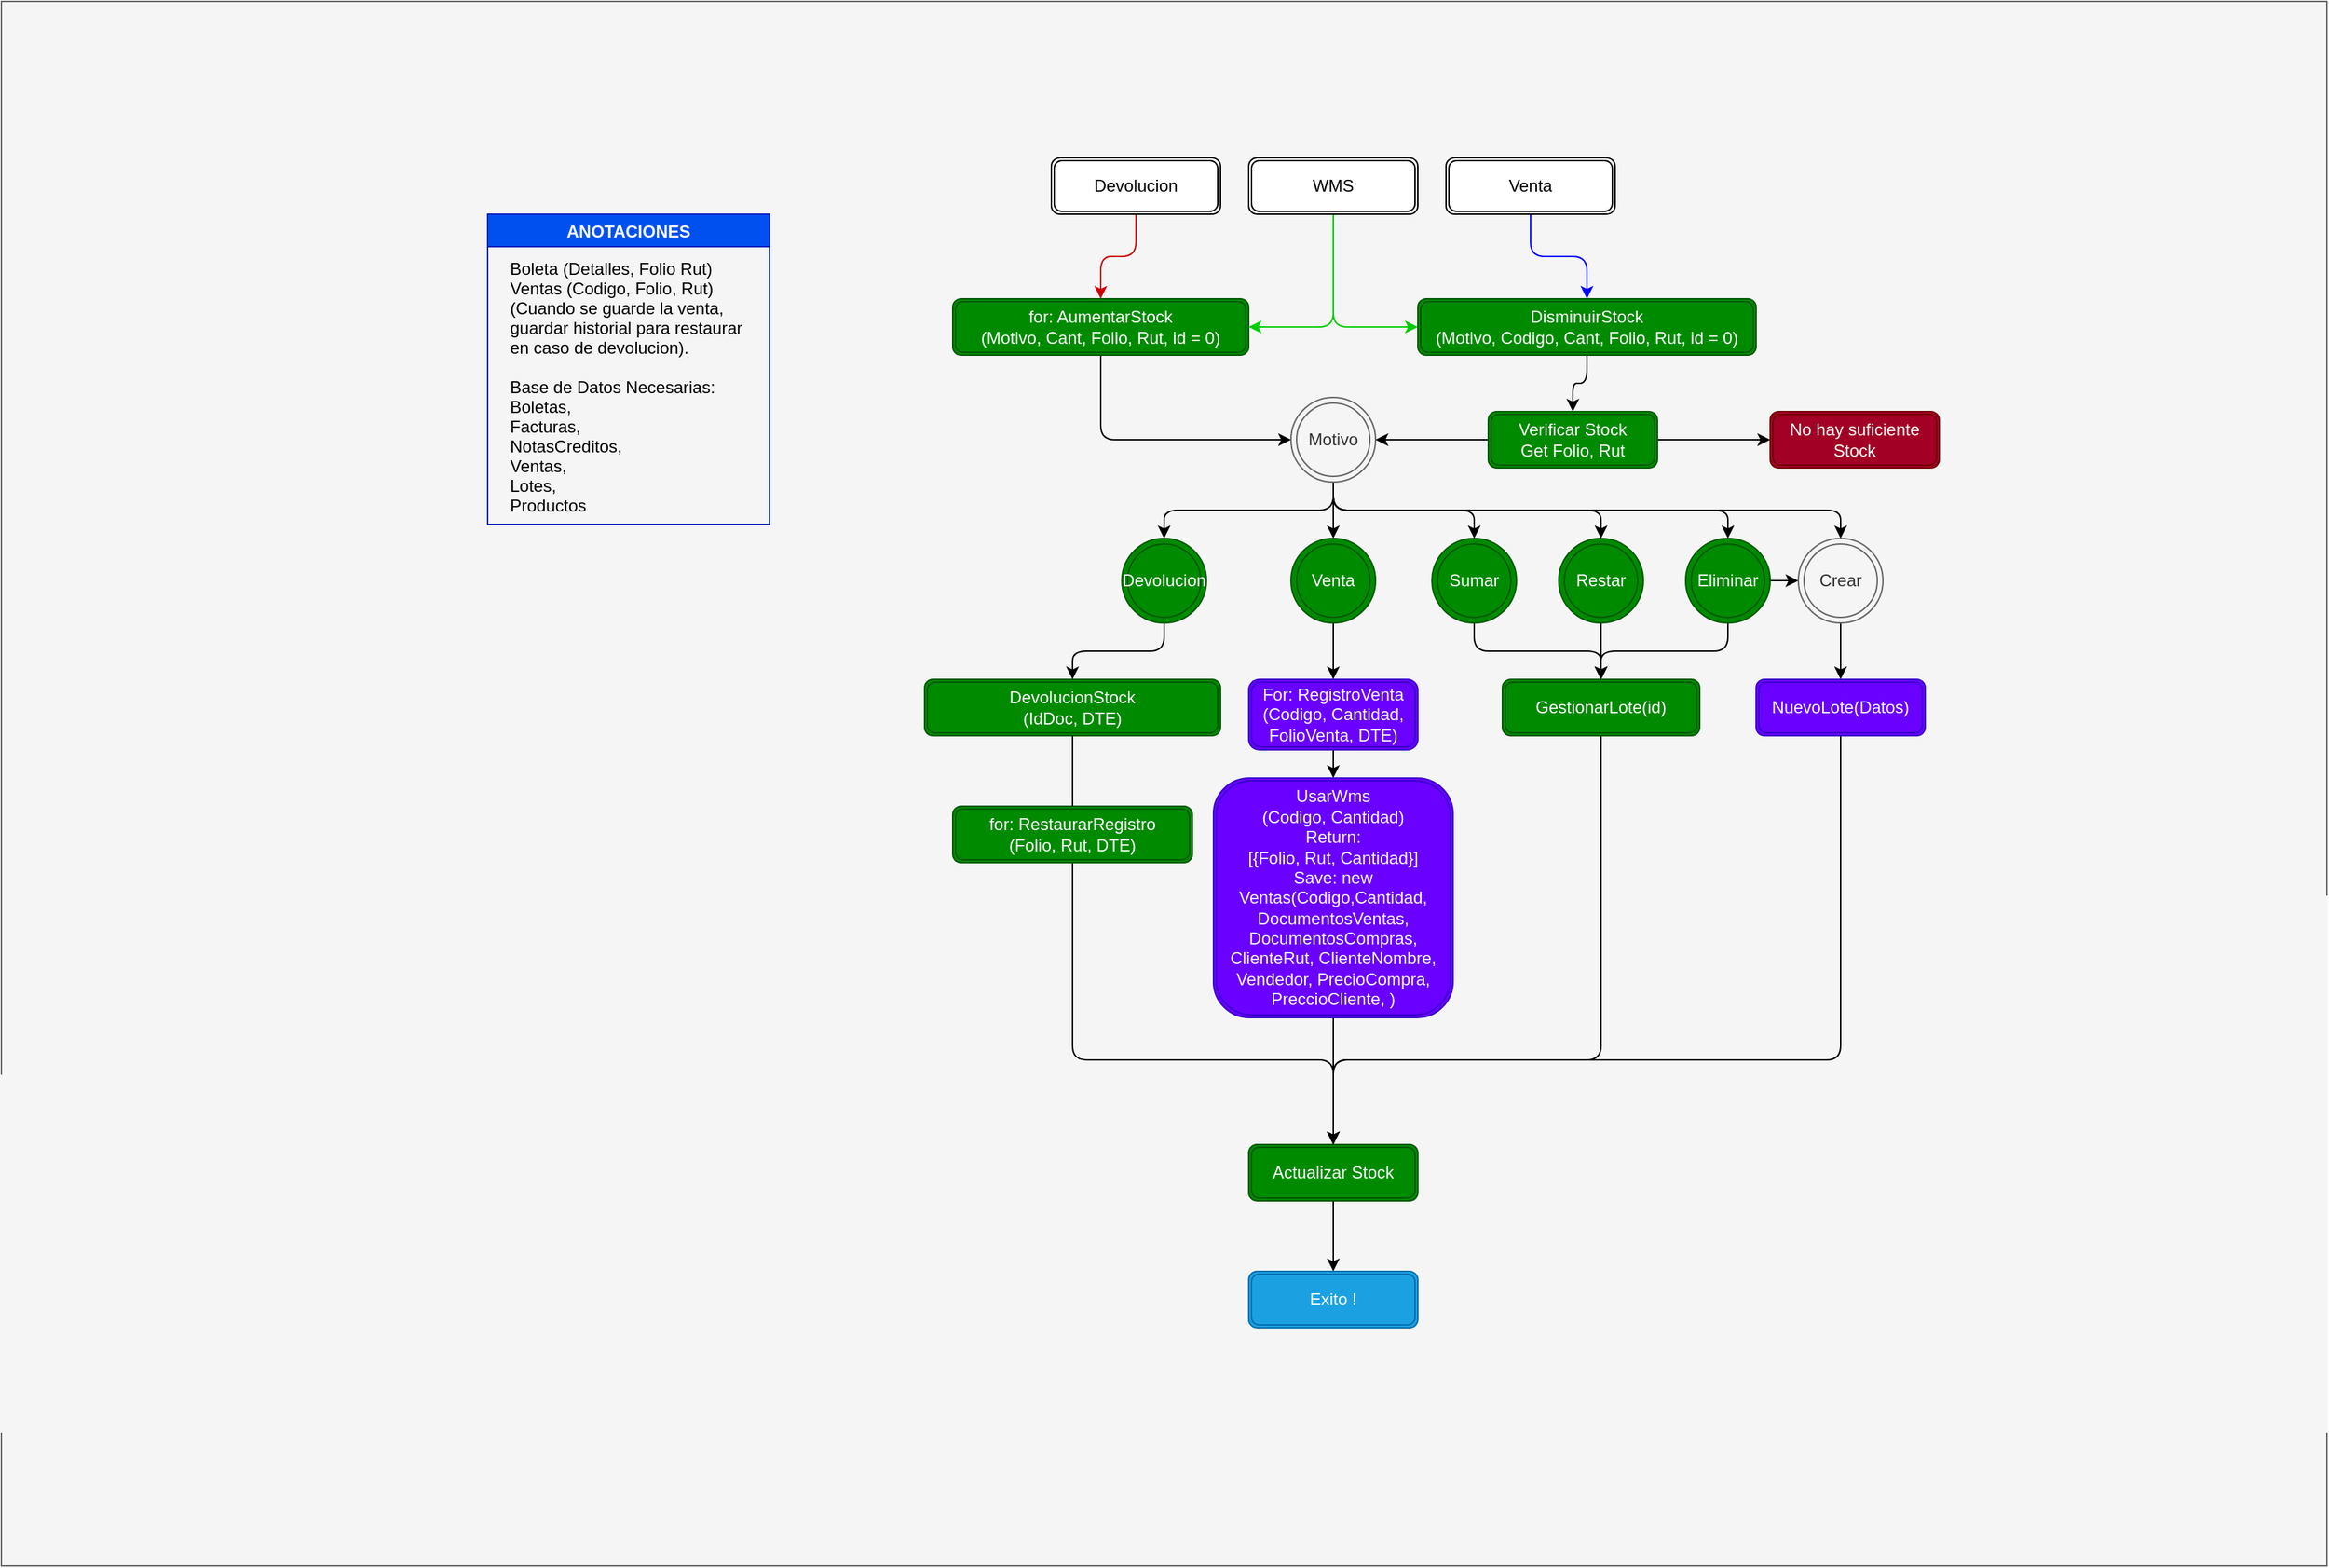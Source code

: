 <mxfile>
    <diagram id="DNePA6N4HfHIqWBsE48Z" name="Página-1">
        <mxGraphModel dx="1652" dy="797" grid="1" gridSize="10" guides="1" tooltips="1" connect="1" arrows="1" fold="1" page="1" pageScale="1" pageWidth="827" pageHeight="1169" math="0" shadow="0">
            <root>
                <mxCell id="0"/>
                <mxCell id="1" parent="0"/>
                <mxCell id="2" value="" style="rounded=0;whiteSpace=wrap;html=1;fillColor=#f5f5f5;fontColor=#333333;strokeColor=#666666;" parent="1" vertex="1">
                    <mxGeometry x="-75" y="179" width="1650" height="1110" as="geometry"/>
                </mxCell>
                <mxCell id="29" style="edgeStyle=orthogonalEdgeStyle;html=1;exitX=0.5;exitY=1;exitDx=0;exitDy=0;entryX=0.5;entryY=0;entryDx=0;entryDy=0;strokeColor=#0000FF;" parent="1" source="18" target="27" edge="1">
                    <mxGeometry relative="1" as="geometry"/>
                </mxCell>
                <mxCell id="18" value="Venta" style="shape=ext;double=1;rounded=1;whiteSpace=wrap;html=1;" parent="1" vertex="1">
                    <mxGeometry x="950" y="290" width="120" height="40" as="geometry"/>
                </mxCell>
                <mxCell id="36" style="edgeStyle=orthogonalEdgeStyle;html=1;exitX=0.5;exitY=1;exitDx=0;exitDy=0;entryX=0;entryY=0.5;entryDx=0;entryDy=0;strokeColor=#000000;" parent="1" source="19" target="33" edge="1">
                    <mxGeometry relative="1" as="geometry"/>
                </mxCell>
                <mxCell id="19" value="for: AumentarStock&lt;br&gt;(Motivo, Cant, Folio, Rut, id = 0)" style="shape=ext;double=1;rounded=1;whiteSpace=wrap;html=1;fillColor=#008a00;strokeColor=#005700;fontColor=#ffffff;" parent="1" vertex="1">
                    <mxGeometry x="600" y="390" width="210" height="40" as="geometry"/>
                </mxCell>
                <mxCell id="31" style="edgeStyle=orthogonalEdgeStyle;html=1;exitX=0.5;exitY=1;exitDx=0;exitDy=0;entryX=0;entryY=0.5;entryDx=0;entryDy=0;strokeColor=#00CC00;" parent="1" source="22" target="27" edge="1">
                    <mxGeometry relative="1" as="geometry"/>
                </mxCell>
                <mxCell id="32" style="edgeStyle=orthogonalEdgeStyle;html=1;exitX=0.5;exitY=1;exitDx=0;exitDy=0;entryX=1;entryY=0.5;entryDx=0;entryDy=0;strokeColor=#00CC00;" parent="1" source="22" target="19" edge="1">
                    <mxGeometry relative="1" as="geometry"/>
                </mxCell>
                <mxCell id="22" value="WMS" style="shape=ext;double=1;rounded=1;whiteSpace=wrap;html=1;" parent="1" vertex="1">
                    <mxGeometry x="810" y="290" width="120" height="40" as="geometry"/>
                </mxCell>
                <mxCell id="30" style="edgeStyle=orthogonalEdgeStyle;html=1;exitX=0.5;exitY=1;exitDx=0;exitDy=0;strokeColor=#CC0000;" parent="1" source="25" target="19" edge="1">
                    <mxGeometry relative="1" as="geometry"/>
                </mxCell>
                <mxCell id="25" value="Devolucion" style="shape=ext;double=1;rounded=1;whiteSpace=wrap;html=1;" parent="1" vertex="1">
                    <mxGeometry x="670" y="290" width="120" height="40" as="geometry"/>
                </mxCell>
                <mxCell id="70" style="edgeStyle=orthogonalEdgeStyle;html=1;exitX=0.5;exitY=1;exitDx=0;exitDy=0;fontColor=#000000;strokeColor=#000000;startArrow=none;" parent="1" source="97" target="48" edge="1">
                    <mxGeometry relative="1" as="geometry">
                        <Array as="points">
                            <mxPoint x="685" y="930"/>
                            <mxPoint x="870" y="930"/>
                        </Array>
                    </mxGeometry>
                </mxCell>
                <mxCell id="26" value="DevolucionStock&lt;br&gt;(IdDoc, DTE)" style="shape=ext;double=1;rounded=1;whiteSpace=wrap;html=1;fillColor=#008a00;fontColor=#ffffff;strokeColor=#005700;" parent="1" vertex="1">
                    <mxGeometry x="580" y="660" width="210" height="40" as="geometry"/>
                </mxCell>
                <mxCell id="35" style="edgeStyle=orthogonalEdgeStyle;html=1;exitX=0.5;exitY=1;exitDx=0;exitDy=0;strokeColor=#000000;" parent="1" source="27" target="39" edge="1">
                    <mxGeometry relative="1" as="geometry"/>
                </mxCell>
                <mxCell id="27" value="DisminuirStock&lt;br&gt;(Motivo, Codigo, Cant, Folio, Rut, id = 0)" style="shape=ext;double=1;rounded=1;whiteSpace=wrap;html=1;fillColor=#008a00;fontColor=#ffffff;strokeColor=#005700;" parent="1" vertex="1">
                    <mxGeometry x="930" y="390" width="240" height="40" as="geometry"/>
                </mxCell>
                <mxCell id="56" style="edgeStyle=orthogonalEdgeStyle;html=1;exitX=0.5;exitY=1;exitDx=0;exitDy=0;entryX=0.5;entryY=0;entryDx=0;entryDy=0;fontColor=#000000;strokeColor=#000000;" parent="1" source="33" target="53" edge="1">
                    <mxGeometry relative="1" as="geometry"/>
                </mxCell>
                <mxCell id="57" style="edgeStyle=orthogonalEdgeStyle;html=1;exitX=0.5;exitY=1;exitDx=0;exitDy=0;fontColor=#000000;strokeColor=#000000;" parent="1" source="33" target="52" edge="1">
                    <mxGeometry relative="1" as="geometry"/>
                </mxCell>
                <mxCell id="72" style="edgeStyle=orthogonalEdgeStyle;html=1;exitX=0.5;exitY=1;exitDx=0;exitDy=0;entryX=0.5;entryY=0;entryDx=0;entryDy=0;fontColor=#000000;strokeColor=#000000;" parent="1" source="33" target="60" edge="1">
                    <mxGeometry relative="1" as="geometry"/>
                </mxCell>
                <mxCell id="73" style="edgeStyle=orthogonalEdgeStyle;html=1;exitX=0.5;exitY=1;exitDx=0;exitDy=0;entryX=0.5;entryY=0;entryDx=0;entryDy=0;fontColor=#000000;strokeColor=#000000;" parent="1" source="33" target="62" edge="1">
                    <mxGeometry relative="1" as="geometry"/>
                </mxCell>
                <mxCell id="74" style="edgeStyle=orthogonalEdgeStyle;html=1;exitX=0.5;exitY=1;exitDx=0;exitDy=0;entryX=0.5;entryY=0;entryDx=0;entryDy=0;fontColor=#000000;strokeColor=#000000;" parent="1" source="33" target="64" edge="1">
                    <mxGeometry relative="1" as="geometry"/>
                </mxCell>
                <mxCell id="93" style="edgeStyle=orthogonalEdgeStyle;html=1;exitX=0.5;exitY=1;exitDx=0;exitDy=0;entryX=0.5;entryY=0;entryDx=0;entryDy=0;fontColor=#000000;strokeColor=#000000;" parent="1" source="33" target="92" edge="1">
                    <mxGeometry relative="1" as="geometry"/>
                </mxCell>
                <mxCell id="33" value="Motivo" style="ellipse;shape=doubleEllipse;whiteSpace=wrap;html=1;aspect=fixed;fillColor=#f5f5f5;strokeColor=#666666;fontColor=#333333;" parent="1" vertex="1">
                    <mxGeometry x="840" y="460" width="60" height="60" as="geometry"/>
                </mxCell>
                <mxCell id="40" style="edgeStyle=orthogonalEdgeStyle;html=1;exitX=0;exitY=0.5;exitDx=0;exitDy=0;strokeColor=#000000;" parent="1" source="39" target="33" edge="1">
                    <mxGeometry relative="1" as="geometry"/>
                </mxCell>
                <mxCell id="44" style="edgeStyle=orthogonalEdgeStyle;html=1;exitX=1;exitY=0.5;exitDx=0;exitDy=0;strokeColor=#000000;" parent="1" source="39" target="42" edge="1">
                    <mxGeometry relative="1" as="geometry"/>
                </mxCell>
                <mxCell id="39" value="Verificar Stock&lt;br&gt;Get Folio, Rut" style="shape=ext;double=1;rounded=1;whiteSpace=wrap;html=1;fillColor=#008a00;fontColor=#ffffff;strokeColor=#005700;" parent="1" vertex="1">
                    <mxGeometry x="980" y="470" width="120" height="40" as="geometry"/>
                </mxCell>
                <mxCell id="42" value="No hay suficiente Stock" style="shape=ext;double=1;rounded=1;whiteSpace=wrap;html=1;fillColor=#a20025;fontColor=#ffffff;strokeColor=#6F0000;" parent="1" vertex="1">
                    <mxGeometry x="1180" y="470" width="120" height="40" as="geometry"/>
                </mxCell>
                <mxCell id="82" style="edgeStyle=orthogonalEdgeStyle;html=1;exitX=0.5;exitY=1;exitDx=0;exitDy=0;fontColor=#000000;strokeColor=#000000;" parent="1" source="48" target="81" edge="1">
                    <mxGeometry relative="1" as="geometry"/>
                </mxCell>
                <mxCell id="48" value="Actualizar Stock" style="shape=ext;double=1;rounded=1;whiteSpace=wrap;html=1;fillColor=#008a00;fontColor=#ffffff;strokeColor=#005700;" parent="1" vertex="1">
                    <mxGeometry x="810" y="990" width="120" height="40" as="geometry"/>
                </mxCell>
                <mxCell id="86" style="edgeStyle=orthogonalEdgeStyle;html=1;exitX=0.5;exitY=1;exitDx=0;exitDy=0;fontColor=#000000;strokeColor=#000000;" parent="1" source="52" target="85" edge="1">
                    <mxGeometry relative="1" as="geometry"/>
                </mxCell>
                <mxCell id="52" value="Venta" style="ellipse;shape=doubleEllipse;whiteSpace=wrap;html=1;aspect=fixed;fillColor=#008a00;strokeColor=#005700;fontColor=#ffffff;" parent="1" vertex="1">
                    <mxGeometry x="840" y="560" width="60" height="60" as="geometry"/>
                </mxCell>
                <mxCell id="67" style="edgeStyle=orthogonalEdgeStyle;html=1;exitX=0.5;exitY=1;exitDx=0;exitDy=0;entryX=0.5;entryY=0;entryDx=0;entryDy=0;fontColor=#000000;strokeColor=#000000;" parent="1" source="53" target="26" edge="1">
                    <mxGeometry relative="1" as="geometry"/>
                </mxCell>
                <mxCell id="53" value="Devolucion" style="ellipse;shape=doubleEllipse;whiteSpace=wrap;html=1;aspect=fixed;fillColor=#008a00;strokeColor=#005700;fontColor=#ffffff;" parent="1" vertex="1">
                    <mxGeometry x="720" y="560" width="60" height="60" as="geometry"/>
                </mxCell>
                <mxCell id="76" style="edgeStyle=orthogonalEdgeStyle;html=1;exitX=0.5;exitY=1;exitDx=0;exitDy=0;fontColor=#000000;strokeColor=#000000;" parent="1" source="60" target="75" edge="1">
                    <mxGeometry relative="1" as="geometry"/>
                </mxCell>
                <mxCell id="60" value="Sumar" style="ellipse;shape=doubleEllipse;whiteSpace=wrap;html=1;aspect=fixed;fillColor=#008a00;strokeColor=#005700;fontColor=#ffffff;" parent="1" vertex="1">
                    <mxGeometry x="940" y="560" width="60" height="60" as="geometry"/>
                </mxCell>
                <mxCell id="78" style="edgeStyle=orthogonalEdgeStyle;html=1;exitX=0.5;exitY=1;exitDx=0;exitDy=0;entryX=0.5;entryY=0;entryDx=0;entryDy=0;fontColor=#000000;strokeColor=#000000;" parent="1" source="62" target="75" edge="1">
                    <mxGeometry relative="1" as="geometry"/>
                </mxCell>
                <mxCell id="62" value="Restar" style="ellipse;shape=doubleEllipse;whiteSpace=wrap;html=1;aspect=fixed;fillColor=#008a00;strokeColor=#005700;fontColor=#ffffff;" parent="1" vertex="1">
                    <mxGeometry x="1030" y="560" width="60" height="60" as="geometry"/>
                </mxCell>
                <mxCell id="79" style="edgeStyle=orthogonalEdgeStyle;html=1;exitX=0.5;exitY=1;exitDx=0;exitDy=0;fontColor=#000000;strokeColor=#000000;" parent="1" source="64" target="75" edge="1">
                    <mxGeometry relative="1" as="geometry"/>
                </mxCell>
                <mxCell id="101" value="" style="edgeStyle=none;html=1;" edge="1" parent="1" source="64" target="92">
                    <mxGeometry relative="1" as="geometry"/>
                </mxCell>
                <mxCell id="64" value="Eliminar" style="ellipse;shape=doubleEllipse;whiteSpace=wrap;html=1;aspect=fixed;fillColor=#008a00;strokeColor=#005700;fontColor=#ffffff;" parent="1" vertex="1">
                    <mxGeometry x="1120" y="560" width="60" height="60" as="geometry"/>
                </mxCell>
                <mxCell id="80" style="edgeStyle=orthogonalEdgeStyle;html=1;exitX=0.5;exitY=1;exitDx=0;exitDy=0;entryX=0.5;entryY=0;entryDx=0;entryDy=0;fontColor=#000000;strokeColor=#000000;" parent="1" source="75" target="48" edge="1">
                    <mxGeometry relative="1" as="geometry">
                        <Array as="points">
                            <mxPoint x="1060" y="930"/>
                            <mxPoint x="870" y="930"/>
                        </Array>
                    </mxGeometry>
                </mxCell>
                <mxCell id="75" value="GestionarLote(id)" style="shape=ext;double=1;rounded=1;whiteSpace=wrap;html=1;fillColor=#008a00;fontColor=#ffffff;strokeColor=#005700;" parent="1" vertex="1">
                    <mxGeometry x="990" y="660" width="140" height="40" as="geometry"/>
                </mxCell>
                <mxCell id="81" value="Exito !" style="shape=ext;double=1;rounded=1;whiteSpace=wrap;html=1;fillColor=#1ba1e2;fontColor=#ffffff;strokeColor=#006EAF;" parent="1" vertex="1">
                    <mxGeometry x="810" y="1080" width="120" height="40" as="geometry"/>
                </mxCell>
                <mxCell id="88" style="edgeStyle=orthogonalEdgeStyle;html=1;exitX=0.5;exitY=1;exitDx=0;exitDy=0;entryX=0.5;entryY=0;entryDx=0;entryDy=0;fontColor=#000000;strokeColor=#000000;" parent="1" source="85" target="87" edge="1">
                    <mxGeometry relative="1" as="geometry"/>
                </mxCell>
                <mxCell id="85" value="For: RegistroVenta&lt;br&gt;(Codigo, Cantidad,&lt;br&gt;FolioVenta, DTE)" style="shape=ext;double=1;rounded=1;whiteSpace=wrap;html=1;fillColor=#6a00ff;fontColor=#ffffff;strokeColor=#3700CC;" parent="1" vertex="1">
                    <mxGeometry x="810" y="660" width="120" height="50" as="geometry"/>
                </mxCell>
                <mxCell id="91" style="edgeStyle=orthogonalEdgeStyle;html=1;exitX=0.5;exitY=1;exitDx=0;exitDy=0;entryX=0.5;entryY=0;entryDx=0;entryDy=0;fontColor=#000000;strokeColor=#000000;" parent="1" source="87" target="48" edge="1">
                    <mxGeometry relative="1" as="geometry"/>
                </mxCell>
                <mxCell id="87" value="UsarWms&lt;br&gt;(Codigo, Cantidad)&lt;br&gt;Return:&lt;br&gt;[{Folio, Rut, Cantidad}]&lt;br&gt;Save: new Ventas(Codigo,Cantidad, DocumentosVentas, DocumentosCompras, ClienteRut, ClienteNombre, Vendedor, PrecioCompra,&lt;br&gt;PreccioCliente, )" style="shape=ext;double=1;rounded=1;whiteSpace=wrap;html=1;fillColor=#6a00ff;fontColor=#ffffff;strokeColor=#3700CC;" parent="1" vertex="1">
                    <mxGeometry x="785" y="730" width="170" height="170" as="geometry"/>
                </mxCell>
                <mxCell id="95" style="edgeStyle=orthogonalEdgeStyle;html=1;exitX=0.5;exitY=1;exitDx=0;exitDy=0;entryX=0.5;entryY=0;entryDx=0;entryDy=0;fontColor=#000000;strokeColor=#000000;" parent="1" source="92" target="94" edge="1">
                    <mxGeometry relative="1" as="geometry"/>
                </mxCell>
                <mxCell id="92" value="Crear" style="ellipse;shape=doubleEllipse;whiteSpace=wrap;html=1;aspect=fixed;fillColor=#f5f5f5;strokeColor=#666666;fontColor=#333333;" parent="1" vertex="1">
                    <mxGeometry x="1200" y="560" width="60" height="60" as="geometry"/>
                </mxCell>
                <mxCell id="96" style="edgeStyle=orthogonalEdgeStyle;html=1;exitX=0.5;exitY=1;exitDx=0;exitDy=0;entryX=0.5;entryY=0;entryDx=0;entryDy=0;fontColor=#000000;strokeColor=#000000;" parent="1" source="94" target="48" edge="1">
                    <mxGeometry relative="1" as="geometry">
                        <Array as="points">
                            <mxPoint x="1230" y="930"/>
                            <mxPoint x="870" y="930"/>
                        </Array>
                    </mxGeometry>
                </mxCell>
                <mxCell id="94" value="NuevoLote(Datos)" style="shape=ext;double=1;rounded=1;whiteSpace=wrap;html=1;fillColor=#6a00ff;fontColor=#ffffff;strokeColor=#3700CC;" parent="1" vertex="1">
                    <mxGeometry x="1170" y="660" width="120" height="40" as="geometry"/>
                </mxCell>
                <mxCell id="97" value="for: RestaurarRegistro&lt;br&gt;(Folio, Rut, DTE)" style="shape=ext;double=1;rounded=1;whiteSpace=wrap;html=1;fillColor=#008a00;fontColor=#ffffff;strokeColor=#005700;" parent="1" vertex="1">
                    <mxGeometry x="600" y="750" width="170" height="40" as="geometry"/>
                </mxCell>
                <mxCell id="98" value="" style="edgeStyle=orthogonalEdgeStyle;html=1;exitX=0.5;exitY=1;exitDx=0;exitDy=0;fontColor=#000000;strokeColor=#000000;endArrow=none;" parent="1" source="26" target="97" edge="1">
                    <mxGeometry relative="1" as="geometry">
                        <mxPoint x="685" y="700" as="sourcePoint"/>
                        <mxPoint x="870.0" y="990" as="targetPoint"/>
                        <Array as="points"/>
                    </mxGeometry>
                </mxCell>
                <mxCell id="99" value="ANOTACIONES" style="swimlane;fontColor=#ffffff;fillColor=#0050ef;strokeColor=#001DBC;" parent="1" vertex="1">
                    <mxGeometry x="270" y="330" width="200" height="220" as="geometry"/>
                </mxCell>
                <mxCell id="100" value="Boleta (Detalles, Folio Rut)&#10;Ventas (Codigo, Folio, Rut)&#10;(Cuando se guarde la venta, &#10;guardar historial para restaurar&#10;en caso de devolucion).&#10;&#10;Base de Datos Necesarias:&#10;Boletas,&#10;Facturas,&#10;NotasCreditos,&#10;Ventas,&#10;Lotes,&#10;Productos&#10;&#10;" style="text;strokeColor=none;fillColor=none;align=left;verticalAlign=top;spacingLeft=4;spacingRight=4;overflow=hidden;points=[[0,0.5],[1,0.5]];portConstraint=eastwest;rotatable=0;fontColor=#000000;" parent="99" vertex="1">
                    <mxGeometry x="10" y="25" width="180" height="225" as="geometry"/>
                </mxCell>
            </root>
        </mxGraphModel>
    </diagram>
</mxfile>